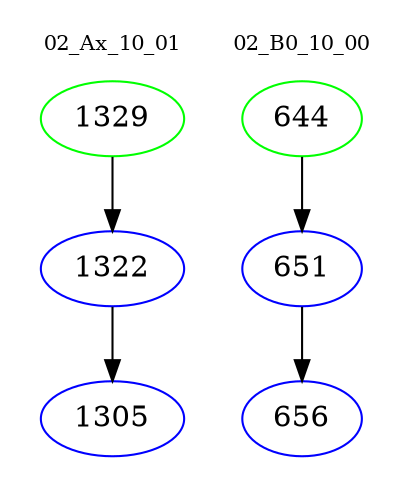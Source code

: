 digraph{
subgraph cluster_0 {
color = white
label = "02_Ax_10_01";
fontsize=10;
T0_1329 [label="1329", color="green"]
T0_1329 -> T0_1322 [color="black"]
T0_1322 [label="1322", color="blue"]
T0_1322 -> T0_1305 [color="black"]
T0_1305 [label="1305", color="blue"]
}
subgraph cluster_1 {
color = white
label = "02_B0_10_00";
fontsize=10;
T1_644 [label="644", color="green"]
T1_644 -> T1_651 [color="black"]
T1_651 [label="651", color="blue"]
T1_651 -> T1_656 [color="black"]
T1_656 [label="656", color="blue"]
}
}
